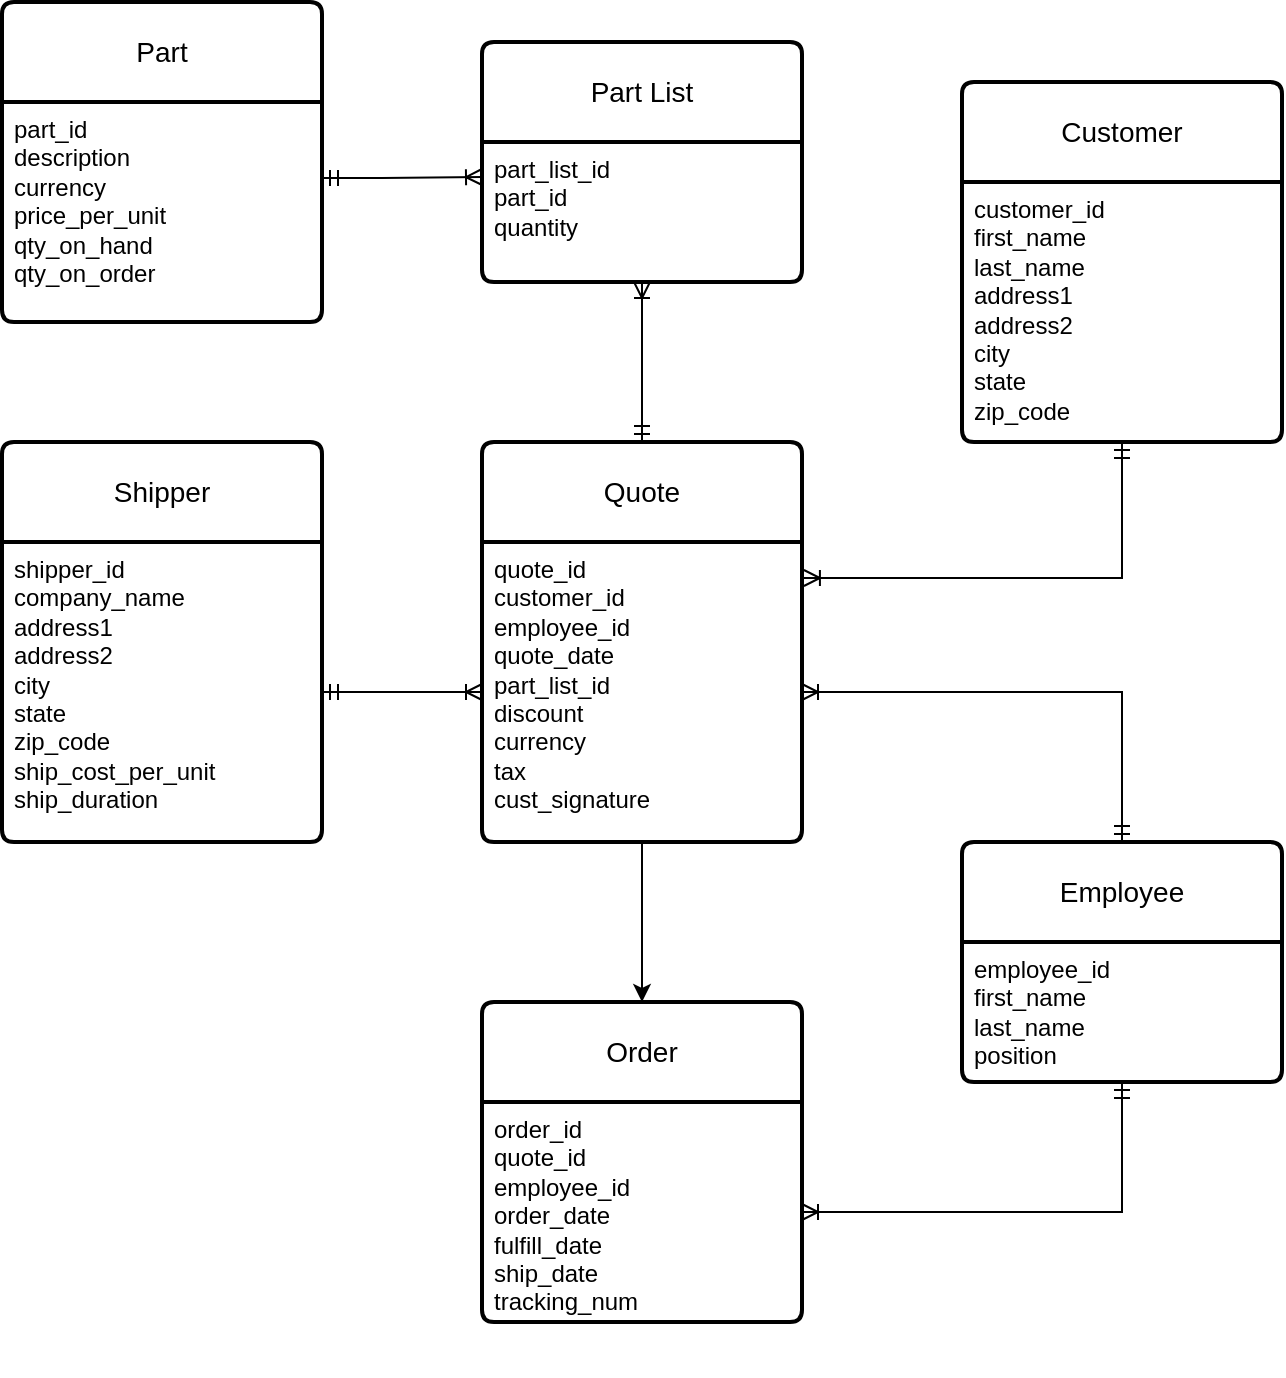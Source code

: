 <mxfile version="22.0.8" type="github">
  <diagram id="R2lEEEUBdFMjLlhIrx00" name="Page-1">
    <mxGraphModel dx="1434" dy="754" grid="1" gridSize="10" guides="1" tooltips="1" connect="1" arrows="1" fold="1" page="1" pageScale="1" pageWidth="850" pageHeight="1100" math="0" shadow="0" extFonts="Permanent Marker^https://fonts.googleapis.com/css?family=Permanent+Marker">
      <root>
        <mxCell id="0" />
        <mxCell id="1" parent="0" />
        <mxCell id="S-5__O05gs6nP9wvUdie-80" value="Quote" style="swimlane;childLayout=stackLayout;horizontal=1;startSize=50;horizontalStack=0;rounded=1;fontSize=14;fontStyle=0;strokeWidth=2;resizeParent=0;resizeLast=1;shadow=0;dashed=0;align=center;arcSize=4;whiteSpace=wrap;html=1;" vertex="1" parent="1">
          <mxGeometry x="320" y="250" width="160" height="200" as="geometry" />
        </mxCell>
        <mxCell id="S-5__O05gs6nP9wvUdie-81" value="&lt;div&gt;quote_id&lt;/div&gt;&lt;div&gt;customer_id&lt;/div&gt;&lt;div&gt;employee_id&lt;br&gt;&lt;/div&gt;&lt;div&gt;quote_date&lt;/div&gt;&lt;div&gt;part_list_id&lt;br&gt;&lt;/div&gt;&lt;div&gt;discount&lt;/div&gt;&lt;div&gt;currency&lt;br&gt;&lt;/div&gt;&lt;div&gt;tax&lt;/div&gt;&lt;div&gt;cust_signature&lt;/div&gt;&lt;div&gt;&lt;br&gt;&lt;/div&gt;&lt;div&gt;&lt;br&gt;&lt;/div&gt;" style="align=left;strokeColor=none;fillColor=none;spacingLeft=4;fontSize=12;verticalAlign=top;resizable=0;rotatable=0;part=1;html=1;" vertex="1" parent="S-5__O05gs6nP9wvUdie-80">
          <mxGeometry y="50" width="160" height="150" as="geometry" />
        </mxCell>
        <mxCell id="S-5__O05gs6nP9wvUdie-135" style="edgeStyle=orthogonalEdgeStyle;rounded=0;orthogonalLoop=1;jettySize=auto;html=1;exitX=0.5;exitY=1;exitDx=0;exitDy=0;" edge="1" parent="S-5__O05gs6nP9wvUdie-80" source="S-5__O05gs6nP9wvUdie-81" target="S-5__O05gs6nP9wvUdie-81">
          <mxGeometry relative="1" as="geometry" />
        </mxCell>
        <mxCell id="S-5__O05gs6nP9wvUdie-85" value="Part" style="swimlane;childLayout=stackLayout;horizontal=1;startSize=50;horizontalStack=0;rounded=1;fontSize=14;fontStyle=0;strokeWidth=2;resizeParent=0;resizeLast=1;shadow=0;dashed=0;align=center;arcSize=4;whiteSpace=wrap;html=1;" vertex="1" parent="1">
          <mxGeometry x="80" y="30" width="160" height="160" as="geometry" />
        </mxCell>
        <mxCell id="S-5__O05gs6nP9wvUdie-86" value="&lt;div&gt;part_id&lt;/div&gt;&lt;div&gt;description&lt;/div&gt;&lt;div&gt;currency&lt;br&gt;&lt;/div&gt;&lt;div&gt;price_per_unit&lt;/div&gt;&lt;div&gt;qty_on_hand&lt;/div&gt;&lt;div&gt;qty_on_order&lt;br&gt;&lt;/div&gt;" style="align=left;strokeColor=none;fillColor=none;spacingLeft=4;fontSize=12;verticalAlign=top;resizable=0;rotatable=0;part=1;html=1;" vertex="1" parent="S-5__O05gs6nP9wvUdie-85">
          <mxGeometry y="50" width="160" height="110" as="geometry" />
        </mxCell>
        <mxCell id="S-5__O05gs6nP9wvUdie-138" style="edgeStyle=orthogonalEdgeStyle;rounded=0;orthogonalLoop=1;jettySize=auto;html=1;endArrow=ERoneToMany;startArrow=ERmandOne;rounded=0;exitX=0.5;exitY=0;exitDx=0;exitDy=0;" edge="1" parent="1" source="S-5__O05gs6nP9wvUdie-80" target="S-5__O05gs6nP9wvUdie-87">
          <mxGeometry relative="1" as="geometry" />
        </mxCell>
        <mxCell id="S-5__O05gs6nP9wvUdie-87" value="Part List" style="swimlane;childLayout=stackLayout;horizontal=1;startSize=50;horizontalStack=0;rounded=1;fontSize=14;fontStyle=0;strokeWidth=2;resizeParent=0;resizeLast=1;shadow=0;dashed=0;align=center;arcSize=4;whiteSpace=wrap;html=1;" vertex="1" parent="1">
          <mxGeometry x="320" y="50" width="160" height="120" as="geometry" />
        </mxCell>
        <mxCell id="S-5__O05gs6nP9wvUdie-88" value="&lt;div&gt;part_list_id&lt;/div&gt;&lt;div&gt;part_id&lt;/div&gt;&lt;div&gt;quantity&lt;br&gt;&lt;/div&gt;" style="align=left;strokeColor=none;fillColor=none;spacingLeft=4;fontSize=12;verticalAlign=top;resizable=0;rotatable=0;part=1;html=1;" vertex="1" parent="S-5__O05gs6nP9wvUdie-87">
          <mxGeometry y="50" width="160" height="70" as="geometry" />
        </mxCell>
        <mxCell id="S-5__O05gs6nP9wvUdie-89" value="Order" style="swimlane;childLayout=stackLayout;horizontal=1;startSize=50;horizontalStack=0;rounded=1;fontSize=14;fontStyle=0;strokeWidth=2;resizeParent=0;resizeLast=1;shadow=0;dashed=0;align=center;arcSize=4;whiteSpace=wrap;html=1;" vertex="1" parent="1">
          <mxGeometry x="320" y="530" width="160" height="160" as="geometry" />
        </mxCell>
        <mxCell id="S-5__O05gs6nP9wvUdie-90" value="&lt;div&gt;order_id&lt;/div&gt;&lt;div&gt;quote_id&lt;/div&gt;&lt;div&gt;employee_id&lt;br&gt;&lt;/div&gt;&lt;div&gt;order_date&lt;/div&gt;&lt;div&gt;fulfill_date&lt;/div&gt;&lt;div&gt;ship_date&lt;/div&gt;&lt;div&gt;tracking_num&lt;br&gt;&lt;/div&gt;&lt;div&gt;&lt;br&gt;&lt;/div&gt;&lt;div&gt;&lt;br&gt;&lt;/div&gt;" style="align=left;strokeColor=none;fillColor=none;spacingLeft=4;fontSize=12;verticalAlign=top;resizable=0;rotatable=0;part=1;html=1;" vertex="1" parent="S-5__O05gs6nP9wvUdie-89">
          <mxGeometry y="50" width="160" height="110" as="geometry" />
        </mxCell>
        <mxCell id="S-5__O05gs6nP9wvUdie-92" value="Customer" style="swimlane;childLayout=stackLayout;horizontal=1;startSize=50;horizontalStack=0;rounded=1;fontSize=14;fontStyle=0;strokeWidth=2;resizeParent=0;resizeLast=1;shadow=0;dashed=0;align=center;arcSize=4;whiteSpace=wrap;html=1;" vertex="1" parent="1">
          <mxGeometry x="560" y="70" width="160" height="180" as="geometry" />
        </mxCell>
        <mxCell id="S-5__O05gs6nP9wvUdie-93" value="&lt;div&gt;customer_id&lt;/div&gt;&lt;div&gt;first_name&lt;/div&gt;&lt;div&gt;last_name&lt;/div&gt;&lt;div&gt;address1&lt;/div&gt;&lt;div&gt;address2&lt;/div&gt;&lt;div&gt;city&lt;/div&gt;&lt;div&gt;state&lt;/div&gt;&lt;div&gt;zip_code&lt;br&gt;&lt;/div&gt;" style="align=left;strokeColor=none;fillColor=none;spacingLeft=4;fontSize=12;verticalAlign=top;resizable=0;rotatable=0;part=1;html=1;" vertex="1" parent="S-5__O05gs6nP9wvUdie-92">
          <mxGeometry y="50" width="160" height="130" as="geometry" />
        </mxCell>
        <mxCell id="S-5__O05gs6nP9wvUdie-146" style="edgeStyle=orthogonalEdgeStyle;rounded=0;orthogonalLoop=1;jettySize=auto;html=1;entryX=1;entryY=0.5;entryDx=0;entryDy=0;endArrow=ERoneToMany;startArrow=ERmandOne;rounded=0;" edge="1" parent="1" source="S-5__O05gs6nP9wvUdie-96" target="S-5__O05gs6nP9wvUdie-81">
          <mxGeometry relative="1" as="geometry">
            <Array as="points">
              <mxPoint x="640" y="375" />
            </Array>
          </mxGeometry>
        </mxCell>
        <mxCell id="S-5__O05gs6nP9wvUdie-96" value="Employee" style="swimlane;childLayout=stackLayout;horizontal=1;startSize=50;horizontalStack=0;rounded=1;fontSize=14;fontStyle=0;strokeWidth=2;resizeParent=0;resizeLast=1;shadow=0;dashed=0;align=center;arcSize=4;whiteSpace=wrap;html=1;" vertex="1" parent="1">
          <mxGeometry x="560" y="450" width="160" height="120" as="geometry" />
        </mxCell>
        <mxCell id="S-5__O05gs6nP9wvUdie-97" value="&lt;div&gt;employee_id&lt;/div&gt;&lt;div&gt;first_name&lt;/div&gt;&lt;div&gt;last_name&lt;/div&gt;&lt;div&gt;position&lt;br&gt;&lt;/div&gt;&lt;div&gt;&lt;br&gt;&lt;/div&gt;&lt;div&gt;&lt;br&gt;&lt;/div&gt;" style="align=left;strokeColor=none;fillColor=none;spacingLeft=4;fontSize=12;verticalAlign=top;resizable=0;rotatable=0;part=1;html=1;" vertex="1" parent="S-5__O05gs6nP9wvUdie-96">
          <mxGeometry y="50" width="160" height="70" as="geometry" />
        </mxCell>
        <mxCell id="S-5__O05gs6nP9wvUdie-131" value="Shipper" style="swimlane;childLayout=stackLayout;horizontal=1;startSize=50;horizontalStack=0;rounded=1;fontSize=14;fontStyle=0;strokeWidth=2;resizeParent=0;resizeLast=1;shadow=0;dashed=0;align=center;arcSize=4;whiteSpace=wrap;html=1;" vertex="1" parent="1">
          <mxGeometry x="80" y="250" width="160" height="200" as="geometry" />
        </mxCell>
        <mxCell id="S-5__O05gs6nP9wvUdie-132" value="&lt;div&gt;shipper_id&lt;/div&gt;&lt;div&gt;company_name&lt;/div&gt;&lt;div&gt;address1&lt;/div&gt;&lt;div&gt;address2&lt;/div&gt;&lt;div&gt;city&lt;/div&gt;&lt;div&gt;state&lt;/div&gt;&lt;div&gt;zip_code&lt;/div&gt;&lt;div&gt;ship_cost_per_unit&lt;/div&gt;&lt;div&gt;ship_duration&lt;br&gt;&lt;/div&gt;&lt;div&gt;&lt;br&gt;&lt;/div&gt;&lt;div&gt;&lt;br&gt;&lt;/div&gt;" style="align=left;strokeColor=none;fillColor=none;spacingLeft=4;fontSize=12;verticalAlign=top;resizable=0;rotatable=0;part=1;html=1;" vertex="1" parent="S-5__O05gs6nP9wvUdie-131">
          <mxGeometry y="50" width="160" height="150" as="geometry" />
        </mxCell>
        <mxCell id="S-5__O05gs6nP9wvUdie-136" style="edgeStyle=orthogonalEdgeStyle;rounded=0;orthogonalLoop=1;jettySize=auto;html=1;entryX=0;entryY=0.25;entryDx=0;entryDy=0;endArrow=ERoneToMany;startArrow=ERmandOne;rounded=0;" edge="1" parent="1" target="S-5__O05gs6nP9wvUdie-88">
          <mxGeometry relative="1" as="geometry">
            <mxPoint x="240" y="118" as="sourcePoint" />
            <Array as="points">
              <mxPoint x="270" y="118" />
            </Array>
          </mxGeometry>
        </mxCell>
        <mxCell id="S-5__O05gs6nP9wvUdie-141" style="edgeStyle=orthogonalEdgeStyle;rounded=0;orthogonalLoop=1;jettySize=auto;html=1;entryX=0.5;entryY=0;entryDx=0;entryDy=0;" edge="1" parent="1" source="S-5__O05gs6nP9wvUdie-81" target="S-5__O05gs6nP9wvUdie-89">
          <mxGeometry relative="1" as="geometry" />
        </mxCell>
        <mxCell id="S-5__O05gs6nP9wvUdie-142" style="edgeStyle=orthogonalEdgeStyle;rounded=0;orthogonalLoop=1;jettySize=auto;html=1;entryX=0;entryY=0.5;entryDx=0;entryDy=0;endArrow=ERoneToMany;startArrow=ERmandOne;rounded=0;" edge="1" parent="1" source="S-5__O05gs6nP9wvUdie-132" target="S-5__O05gs6nP9wvUdie-81">
          <mxGeometry relative="1" as="geometry" />
        </mxCell>
        <mxCell id="S-5__O05gs6nP9wvUdie-145" style="edgeStyle=orthogonalEdgeStyle;rounded=0;orthogonalLoop=1;jettySize=auto;html=1;entryX=1.006;entryY=0.12;entryDx=0;entryDy=0;entryPerimeter=0;endArrow=ERoneToMany;startArrow=ERmandOne;rounded=0;" edge="1" parent="1" source="S-5__O05gs6nP9wvUdie-93" target="S-5__O05gs6nP9wvUdie-81">
          <mxGeometry relative="1" as="geometry">
            <Array as="points">
              <mxPoint x="640" y="318" />
            </Array>
          </mxGeometry>
        </mxCell>
        <mxCell id="S-5__O05gs6nP9wvUdie-147" style="edgeStyle=orthogonalEdgeStyle;rounded=0;orthogonalLoop=1;jettySize=auto;html=1;entryX=1;entryY=0.5;entryDx=0;entryDy=0;endArrow=ERoneToMany;startArrow=ERmandOne;rounded=0;" edge="1" parent="1" source="S-5__O05gs6nP9wvUdie-97" target="S-5__O05gs6nP9wvUdie-90">
          <mxGeometry relative="1" as="geometry">
            <Array as="points">
              <mxPoint x="640" y="635" />
            </Array>
          </mxGeometry>
        </mxCell>
      </root>
    </mxGraphModel>
  </diagram>
</mxfile>
